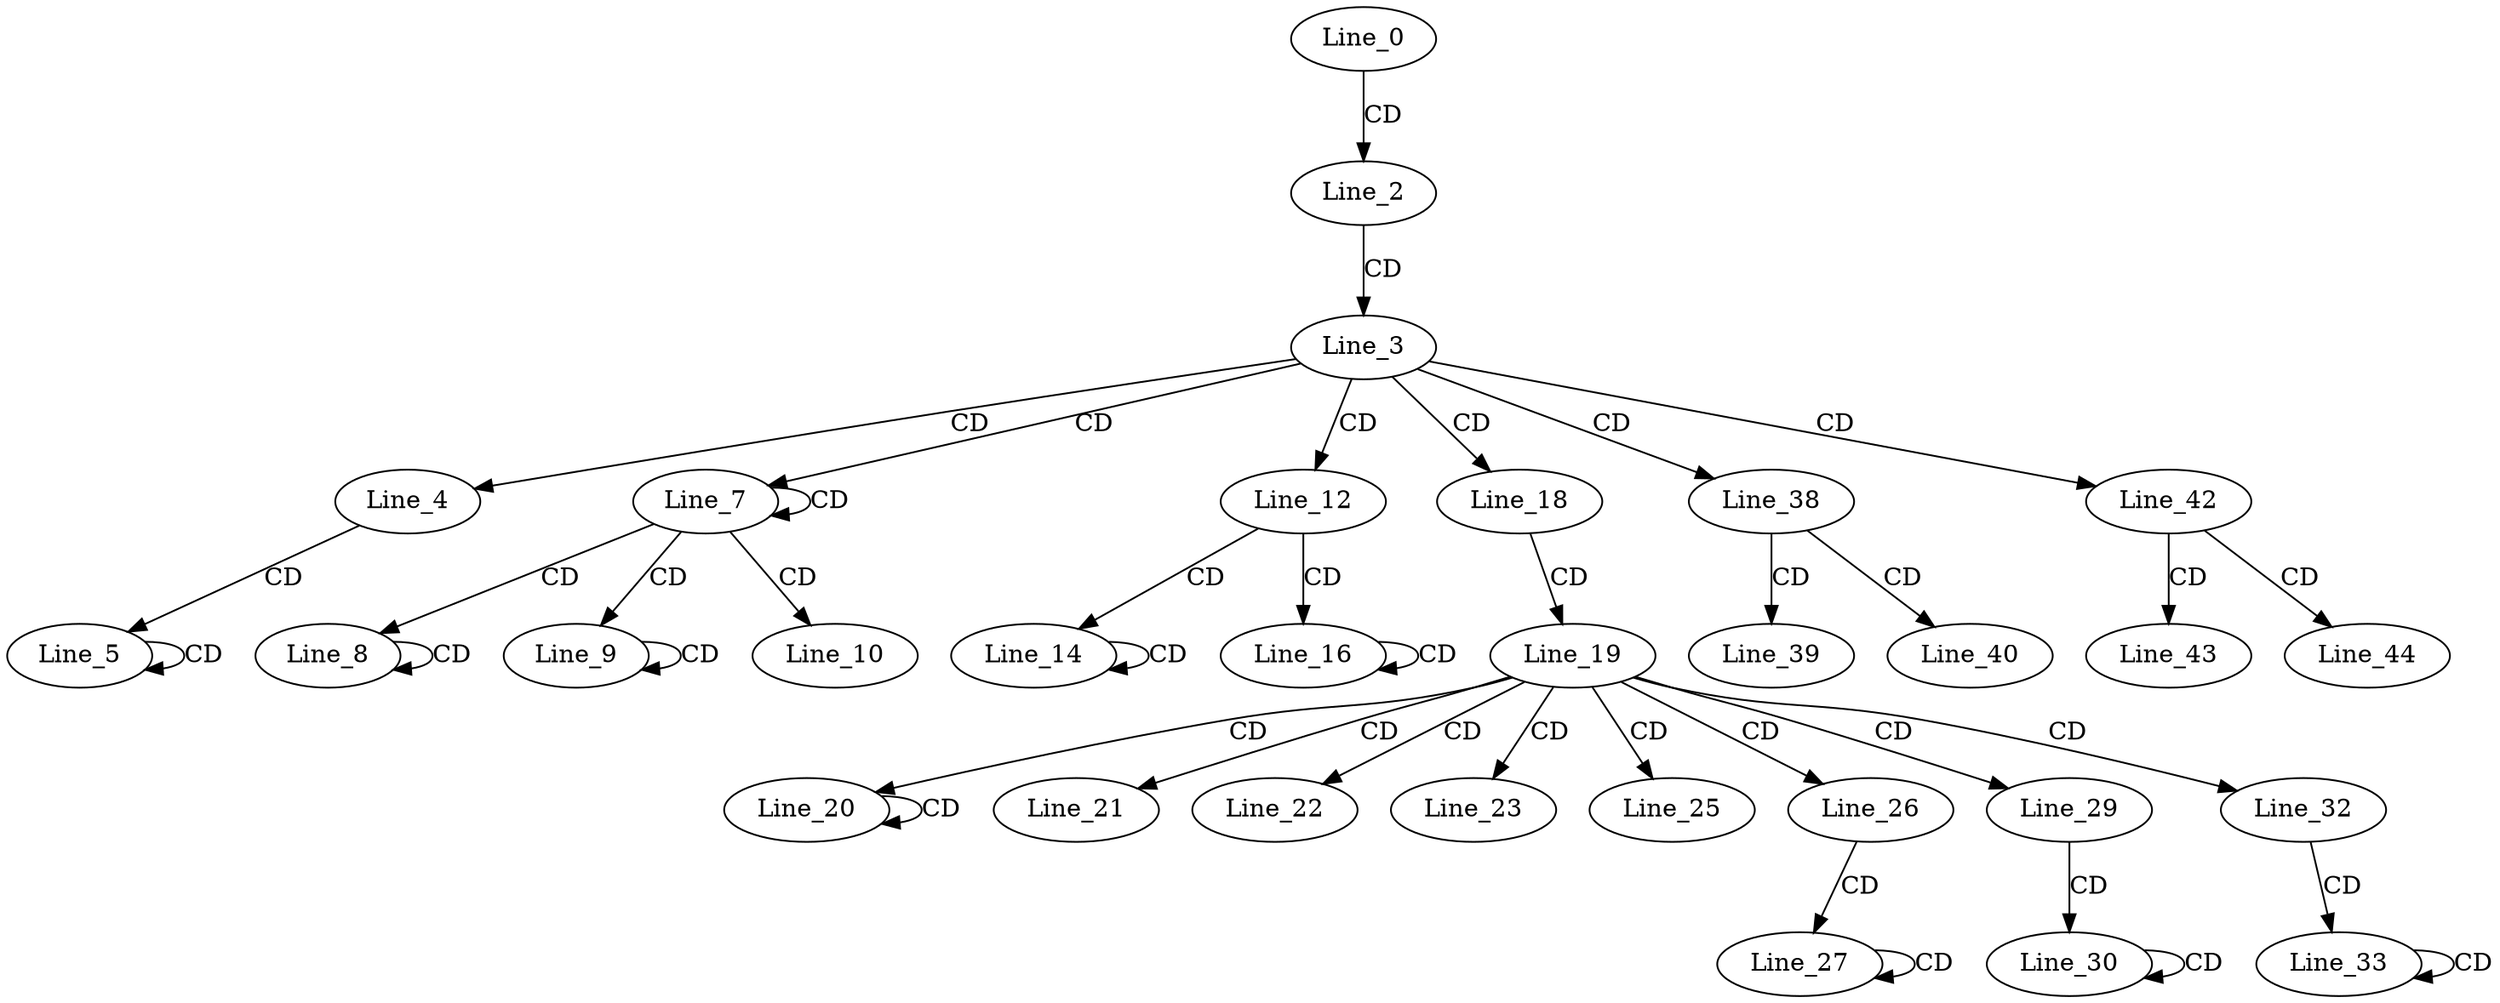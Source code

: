 digraph G {
  Line_0;
  Line_2;
  Line_3;
  Line_4;
  Line_4;
  Line_5;
  Line_5;
  Line_7;
  Line_7;
  Line_8;
  Line_8;
  Line_9;
  Line_9;
  Line_10;
  Line_12;
  Line_12;
  Line_12;
  Line_14;
  Line_14;
  Line_16;
  Line_16;
  Line_18;
  Line_18;
  Line_19;
  Line_19;
  Line_19;
  Line_19;
  Line_19;
  Line_20;
  Line_20;
  Line_21;
  Line_22;
  Line_23;
  Line_25;
  Line_26;
  Line_26;
  Line_27;
  Line_27;
  Line_29;
  Line_29;
  Line_30;
  Line_30;
  Line_32;
  Line_32;
  Line_32;
  Line_33;
  Line_33;
  Line_33;
  Line_38;
  Line_38;
  Line_39;
  Line_40;
  Line_40;
  Line_42;
  Line_42;
  Line_43;
  Line_44;
  Line_44;
  Line_0 -> Line_2 [ label="CD" ];
  Line_2 -> Line_3 [ label="CD" ];
  Line_3 -> Line_4 [ label="CD" ];
  Line_4 -> Line_5 [ label="CD" ];
  Line_5 -> Line_5 [ label="CD" ];
  Line_3 -> Line_7 [ label="CD" ];
  Line_7 -> Line_7 [ label="CD" ];
  Line_7 -> Line_8 [ label="CD" ];
  Line_8 -> Line_8 [ label="CD" ];
  Line_7 -> Line_9 [ label="CD" ];
  Line_9 -> Line_9 [ label="CD" ];
  Line_7 -> Line_10 [ label="CD" ];
  Line_3 -> Line_12 [ label="CD" ];
  Line_12 -> Line_14 [ label="CD" ];
  Line_14 -> Line_14 [ label="CD" ];
  Line_12 -> Line_16 [ label="CD" ];
  Line_16 -> Line_16 [ label="CD" ];
  Line_3 -> Line_18 [ label="CD" ];
  Line_18 -> Line_19 [ label="CD" ];
  Line_19 -> Line_20 [ label="CD" ];
  Line_20 -> Line_20 [ label="CD" ];
  Line_19 -> Line_21 [ label="CD" ];
  Line_19 -> Line_22 [ label="CD" ];
  Line_19 -> Line_23 [ label="CD" ];
  Line_19 -> Line_25 [ label="CD" ];
  Line_19 -> Line_26 [ label="CD" ];
  Line_26 -> Line_27 [ label="CD" ];
  Line_27 -> Line_27 [ label="CD" ];
  Line_19 -> Line_29 [ label="CD" ];
  Line_29 -> Line_30 [ label="CD" ];
  Line_30 -> Line_30 [ label="CD" ];
  Line_19 -> Line_32 [ label="CD" ];
  Line_32 -> Line_33 [ label="CD" ];
  Line_33 -> Line_33 [ label="CD" ];
  Line_3 -> Line_38 [ label="CD" ];
  Line_38 -> Line_39 [ label="CD" ];
  Line_38 -> Line_40 [ label="CD" ];
  Line_3 -> Line_42 [ label="CD" ];
  Line_42 -> Line_43 [ label="CD" ];
  Line_42 -> Line_44 [ label="CD" ];
}
